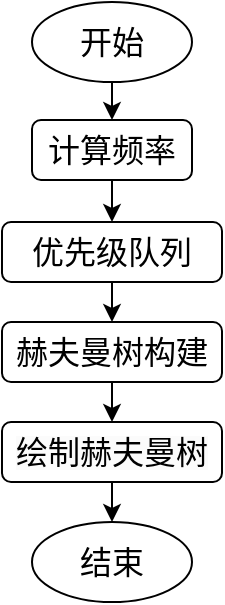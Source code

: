 <mxfile version="25.0.3">
  <diagram name="第 1 页" id="A_4xIr7__ECKkdeNHGXi">
    <mxGraphModel dx="989" dy="570" grid="0" gridSize="10" guides="1" tooltips="1" connect="1" arrows="1" fold="1" page="1" pageScale="1" pageWidth="827" pageHeight="1169" math="0" shadow="0">
      <root>
        <mxCell id="0" />
        <mxCell id="1" parent="0" />
        <mxCell id="coExr74ZA5US345ny6Vj-9" style="edgeStyle=orthogonalEdgeStyle;rounded=0;orthogonalLoop=1;jettySize=auto;html=1;exitX=0.5;exitY=1;exitDx=0;exitDy=0;entryX=0.5;entryY=0;entryDx=0;entryDy=0;" edge="1" parent="1" source="coExr74ZA5US345ny6Vj-1" target="coExr74ZA5US345ny6Vj-2">
          <mxGeometry relative="1" as="geometry" />
        </mxCell>
        <mxCell id="coExr74ZA5US345ny6Vj-1" value="&lt;font style=&quot;font-size: 16px;&quot;&gt;开始&lt;/font&gt;" style="ellipse;whiteSpace=wrap;html=1;" vertex="1" parent="1">
          <mxGeometry x="360" y="240" width="80" height="40" as="geometry" />
        </mxCell>
        <mxCell id="coExr74ZA5US345ny6Vj-10" style="edgeStyle=orthogonalEdgeStyle;rounded=0;orthogonalLoop=1;jettySize=auto;html=1;exitX=0.5;exitY=1;exitDx=0;exitDy=0;entryX=0.5;entryY=0;entryDx=0;entryDy=0;" edge="1" parent="1" source="coExr74ZA5US345ny6Vj-2" target="coExr74ZA5US345ny6Vj-3">
          <mxGeometry relative="1" as="geometry" />
        </mxCell>
        <mxCell id="coExr74ZA5US345ny6Vj-2" value="&lt;span style=&quot;text-align: start; font-size: medium;&quot;&gt;计算频率&lt;/span&gt;" style="rounded=1;whiteSpace=wrap;html=1;" vertex="1" parent="1">
          <mxGeometry x="360" y="299" width="80" height="30" as="geometry" />
        </mxCell>
        <mxCell id="coExr74ZA5US345ny6Vj-11" style="edgeStyle=orthogonalEdgeStyle;rounded=0;orthogonalLoop=1;jettySize=auto;html=1;exitX=0.5;exitY=1;exitDx=0;exitDy=0;entryX=0.5;entryY=0;entryDx=0;entryDy=0;" edge="1" parent="1" source="coExr74ZA5US345ny6Vj-3" target="coExr74ZA5US345ny6Vj-5">
          <mxGeometry relative="1" as="geometry" />
        </mxCell>
        <mxCell id="coExr74ZA5US345ny6Vj-3" value="&lt;span style=&quot;text-align: start; font-size: medium;&quot;&gt;优先级队列&lt;/span&gt;" style="rounded=1;whiteSpace=wrap;html=1;" vertex="1" parent="1">
          <mxGeometry x="345" y="350" width="110" height="30" as="geometry" />
        </mxCell>
        <mxCell id="coExr74ZA5US345ny6Vj-12" style="edgeStyle=orthogonalEdgeStyle;rounded=0;orthogonalLoop=1;jettySize=auto;html=1;exitX=0.5;exitY=1;exitDx=0;exitDy=0;entryX=0.5;entryY=0;entryDx=0;entryDy=0;" edge="1" parent="1" source="coExr74ZA5US345ny6Vj-5" target="coExr74ZA5US345ny6Vj-7">
          <mxGeometry relative="1" as="geometry" />
        </mxCell>
        <mxCell id="coExr74ZA5US345ny6Vj-5" value="&lt;span style=&quot;text-align: start; font-size: medium;&quot;&gt;赫夫曼树构建&lt;/span&gt;" style="rounded=1;whiteSpace=wrap;html=1;" vertex="1" parent="1">
          <mxGeometry x="345" y="400" width="110" height="30" as="geometry" />
        </mxCell>
        <mxCell id="coExr74ZA5US345ny6Vj-13" style="edgeStyle=orthogonalEdgeStyle;rounded=0;orthogonalLoop=1;jettySize=auto;html=1;exitX=0.5;exitY=1;exitDx=0;exitDy=0;entryX=0.5;entryY=0;entryDx=0;entryDy=0;" edge="1" parent="1" source="coExr74ZA5US345ny6Vj-7" target="coExr74ZA5US345ny6Vj-8">
          <mxGeometry relative="1" as="geometry" />
        </mxCell>
        <mxCell id="coExr74ZA5US345ny6Vj-7" value="&lt;span style=&quot;caret-color: rgb(0, 0, 0); color: rgb(0, 0, 0); font-family: Helvetica; font-size: medium; font-style: normal; font-variant-caps: normal; font-weight: 400; letter-spacing: normal; orphans: auto; text-align: start; text-indent: 0px; text-transform: none; white-space: normal; widows: auto; word-spacing: 0px; -webkit-text-stroke-width: 0px; background-color: rgb(251, 251, 251); text-decoration: none; display: inline !important; float: none;&quot;&gt;绘制赫夫曼树&lt;/span&gt;" style="rounded=1;whiteSpace=wrap;html=1;" vertex="1" parent="1">
          <mxGeometry x="345" y="450" width="110" height="30" as="geometry" />
        </mxCell>
        <mxCell id="coExr74ZA5US345ny6Vj-8" value="&lt;font style=&quot;font-size: 16px;&quot;&gt;结束&lt;/font&gt;" style="ellipse;whiteSpace=wrap;html=1;" vertex="1" parent="1">
          <mxGeometry x="360" y="500" width="80" height="40" as="geometry" />
        </mxCell>
      </root>
    </mxGraphModel>
  </diagram>
</mxfile>
